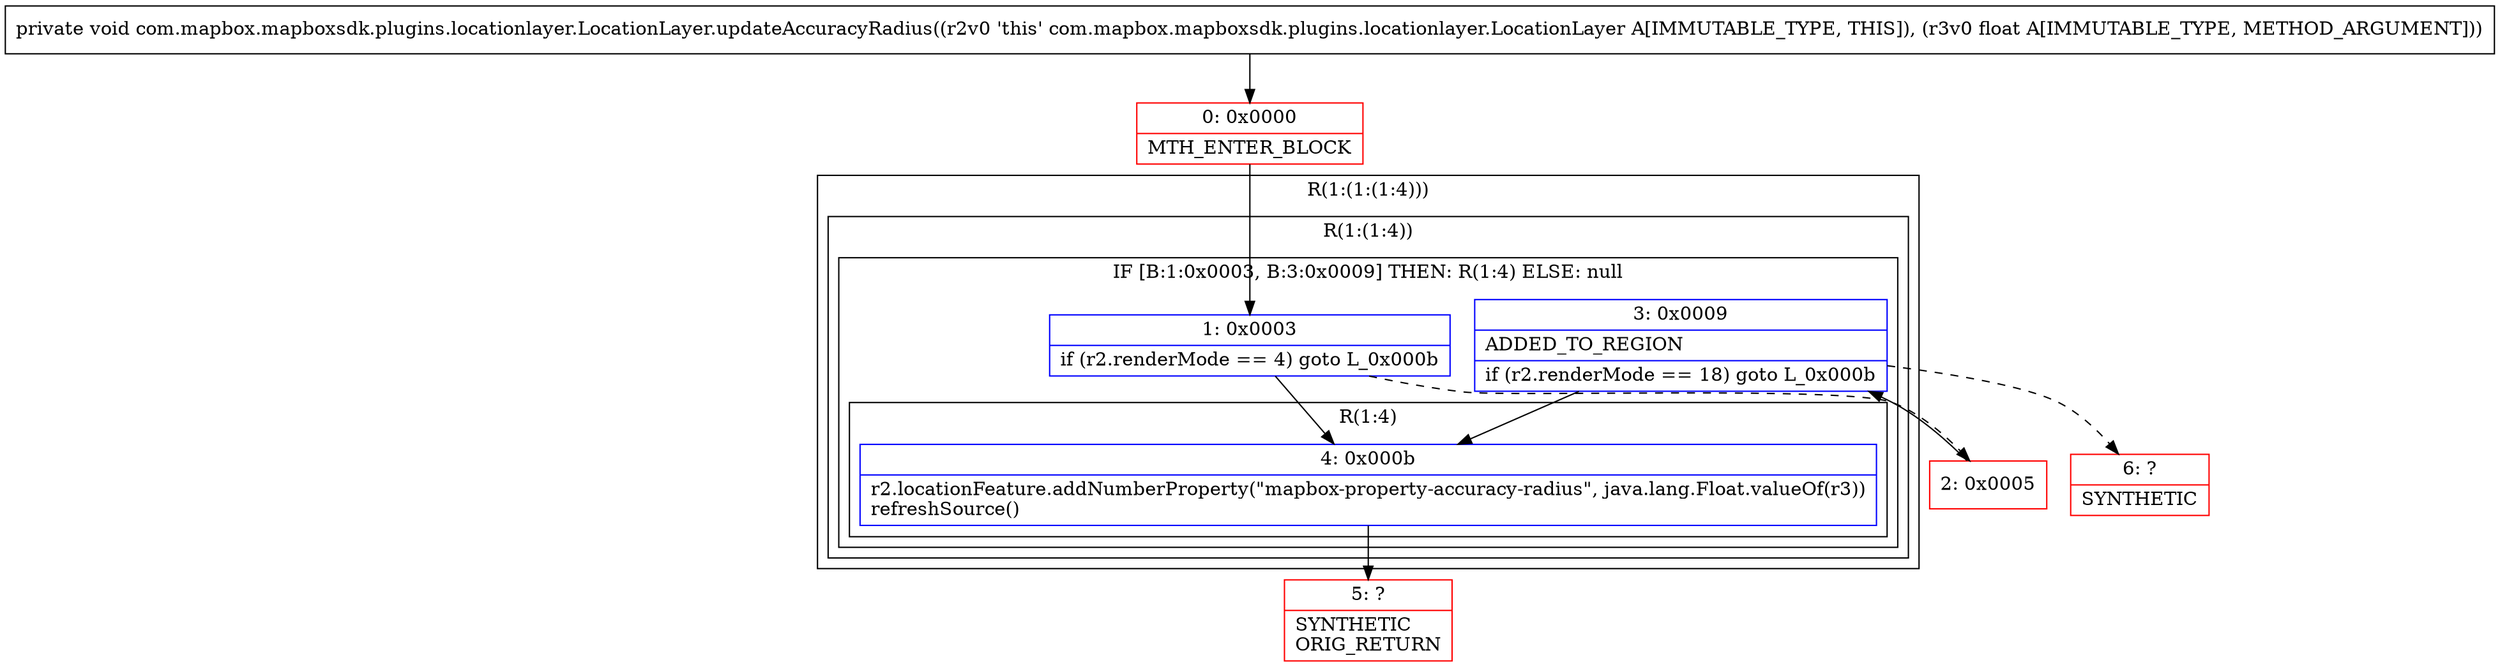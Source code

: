 digraph "CFG forcom.mapbox.mapboxsdk.plugins.locationlayer.LocationLayer.updateAccuracyRadius(F)V" {
subgraph cluster_Region_1834065790 {
label = "R(1:(1:(1:4)))";
node [shape=record,color=blue];
subgraph cluster_Region_1220078632 {
label = "R(1:(1:4))";
node [shape=record,color=blue];
subgraph cluster_IfRegion_961397156 {
label = "IF [B:1:0x0003, B:3:0x0009] THEN: R(1:4) ELSE: null";
node [shape=record,color=blue];
Node_1 [shape=record,label="{1\:\ 0x0003|if (r2.renderMode == 4) goto L_0x000b\l}"];
Node_3 [shape=record,label="{3\:\ 0x0009|ADDED_TO_REGION\l|if (r2.renderMode == 18) goto L_0x000b\l}"];
subgraph cluster_Region_977586633 {
label = "R(1:4)";
node [shape=record,color=blue];
Node_4 [shape=record,label="{4\:\ 0x000b|r2.locationFeature.addNumberProperty(\"mapbox\-property\-accuracy\-radius\", java.lang.Float.valueOf(r3))\lrefreshSource()\l}"];
}
}
}
}
Node_0 [shape=record,color=red,label="{0\:\ 0x0000|MTH_ENTER_BLOCK\l}"];
Node_2 [shape=record,color=red,label="{2\:\ 0x0005}"];
Node_5 [shape=record,color=red,label="{5\:\ ?|SYNTHETIC\lORIG_RETURN\l}"];
Node_6 [shape=record,color=red,label="{6\:\ ?|SYNTHETIC\l}"];
MethodNode[shape=record,label="{private void com.mapbox.mapboxsdk.plugins.locationlayer.LocationLayer.updateAccuracyRadius((r2v0 'this' com.mapbox.mapboxsdk.plugins.locationlayer.LocationLayer A[IMMUTABLE_TYPE, THIS]), (r3v0 float A[IMMUTABLE_TYPE, METHOD_ARGUMENT])) }"];
MethodNode -> Node_0;
Node_1 -> Node_2[style=dashed];
Node_1 -> Node_4;
Node_3 -> Node_4;
Node_3 -> Node_6[style=dashed];
Node_4 -> Node_5;
Node_0 -> Node_1;
Node_2 -> Node_3;
}

